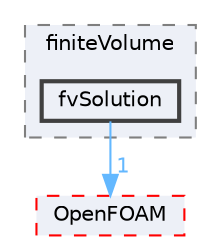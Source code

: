 digraph "src/finiteVolume/finiteVolume/fvSolution"
{
 // LATEX_PDF_SIZE
  bgcolor="transparent";
  edge [fontname=Helvetica,fontsize=10,labelfontname=Helvetica,labelfontsize=10];
  node [fontname=Helvetica,fontsize=10,shape=box,height=0.2,width=0.4];
  compound=true
  subgraph clusterdir_2ea871e4defbdbd60808750cae643c63 {
    graph [ bgcolor="#edf0f7", pencolor="grey50", label="finiteVolume", fontname=Helvetica,fontsize=10 style="filled,dashed", URL="dir_2ea871e4defbdbd60808750cae643c63.html",tooltip=""]
  dir_5def9316de048245b0aeade9aab2a2a3 [label="fvSolution", fillcolor="#edf0f7", color="grey25", style="filled,bold", URL="dir_5def9316de048245b0aeade9aab2a2a3.html",tooltip=""];
  }
  dir_c5473ff19b20e6ec4dfe5c310b3778a8 [label="OpenFOAM", fillcolor="#edf0f7", color="red", style="filled,dashed", URL="dir_c5473ff19b20e6ec4dfe5c310b3778a8.html",tooltip=""];
  dir_5def9316de048245b0aeade9aab2a2a3->dir_c5473ff19b20e6ec4dfe5c310b3778a8 [headlabel="1", labeldistance=1.5 headhref="dir_001571_002695.html" href="dir_001571_002695.html" color="steelblue1" fontcolor="steelblue1"];
}

